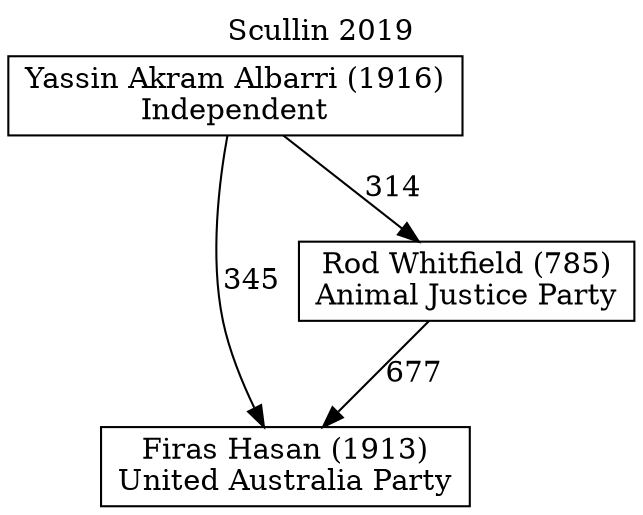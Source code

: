 // House preference flow
digraph "Firas Hasan (1913)_Scullin_2019" {
	graph [label="Scullin 2019" labelloc=t mclimit=10]
	node [shape=box]
	"Firas Hasan (1913)" [label="Firas Hasan (1913)
United Australia Party"]
	"Rod Whitfield (785)" [label="Rod Whitfield (785)
Animal Justice Party"]
	"Yassin Akram Albarri (1916)" [label="Yassin Akram Albarri (1916)
Independent"]
	"Rod Whitfield (785)" -> "Firas Hasan (1913)" [label=677]
	"Yassin Akram Albarri (1916)" -> "Rod Whitfield (785)" [label=314]
	"Yassin Akram Albarri (1916)" -> "Firas Hasan (1913)" [label=345]
}
